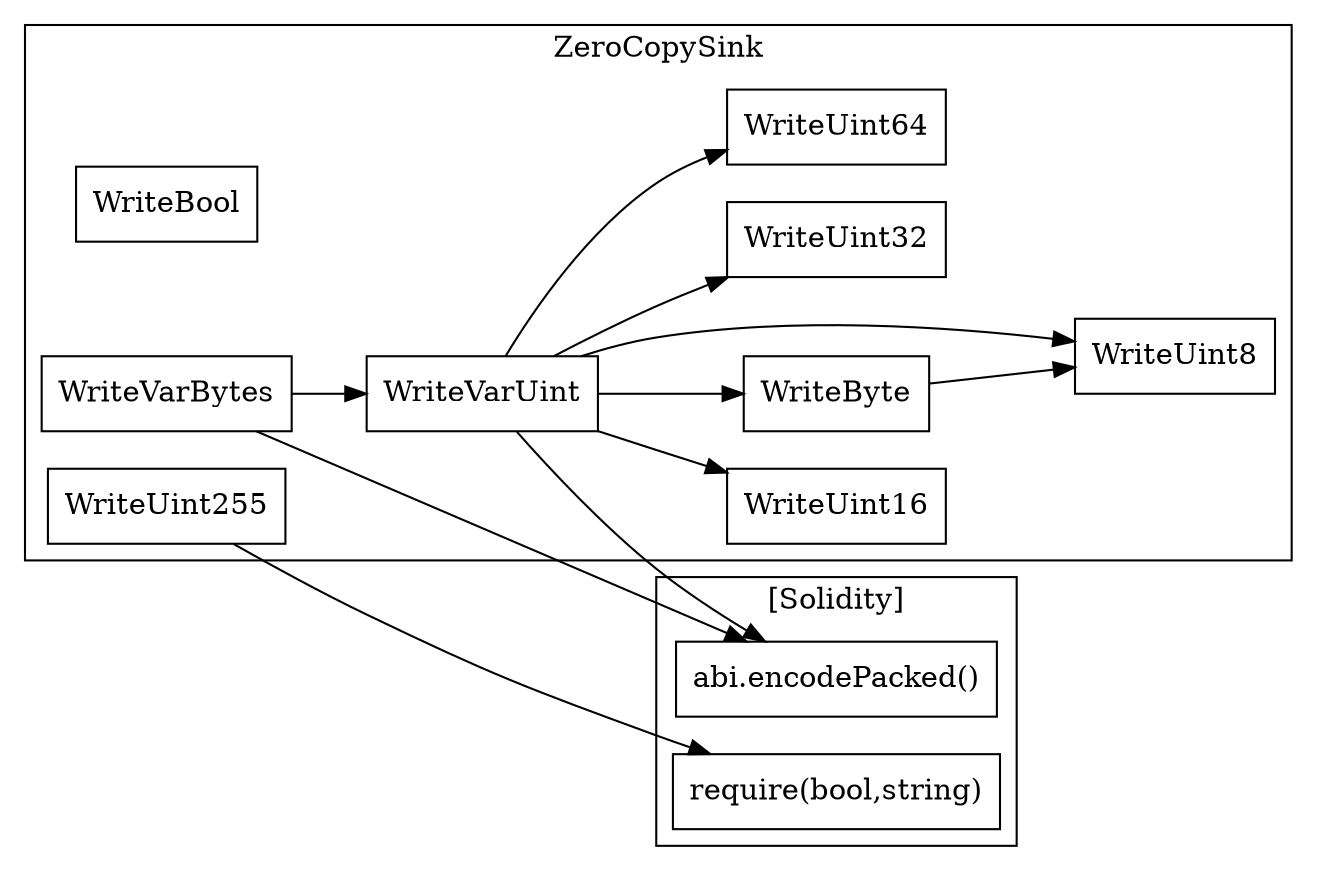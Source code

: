strict digraph {
rankdir="LR"
node [shape=box]
subgraph cluster_1338_ZeroCopySink {
label = "ZeroCopySink"
"1338_WriteBool" [label="WriteBool"]
"1338_WriteVarUint" [label="WriteVarUint"]
"1338_WriteUint255" [label="WriteUint255"]
"1338_WriteUint32" [label="WriteUint32"]
"1338_WriteUint64" [label="WriteUint64"]
"1338_WriteUint16" [label="WriteUint16"]
"1338_WriteUint8" [label="WriteUint8"]
"1338_WriteByte" [label="WriteByte"]
"1338_WriteVarBytes" [label="WriteVarBytes"]
"1338_WriteVarUint" -> "1338_WriteUint32"
"1338_WriteVarUint" -> "1338_WriteUint16"
"1338_WriteVarUint" -> "1338_WriteUint64"
"1338_WriteVarUint" -> "1338_WriteUint8"
"1338_WriteVarBytes" -> "1338_WriteVarUint"
"1338_WriteVarUint" -> "1338_WriteByte"
"1338_WriteByte" -> "1338_WriteUint8"
}subgraph cluster_solidity {
label = "[Solidity]"
"abi.encodePacked()" 
"require(bool,string)" 
"1338_WriteUint255" -> "require(bool,string)"
"1338_WriteVarUint" -> "abi.encodePacked()"
"1338_WriteVarBytes" -> "abi.encodePacked()"
}
}